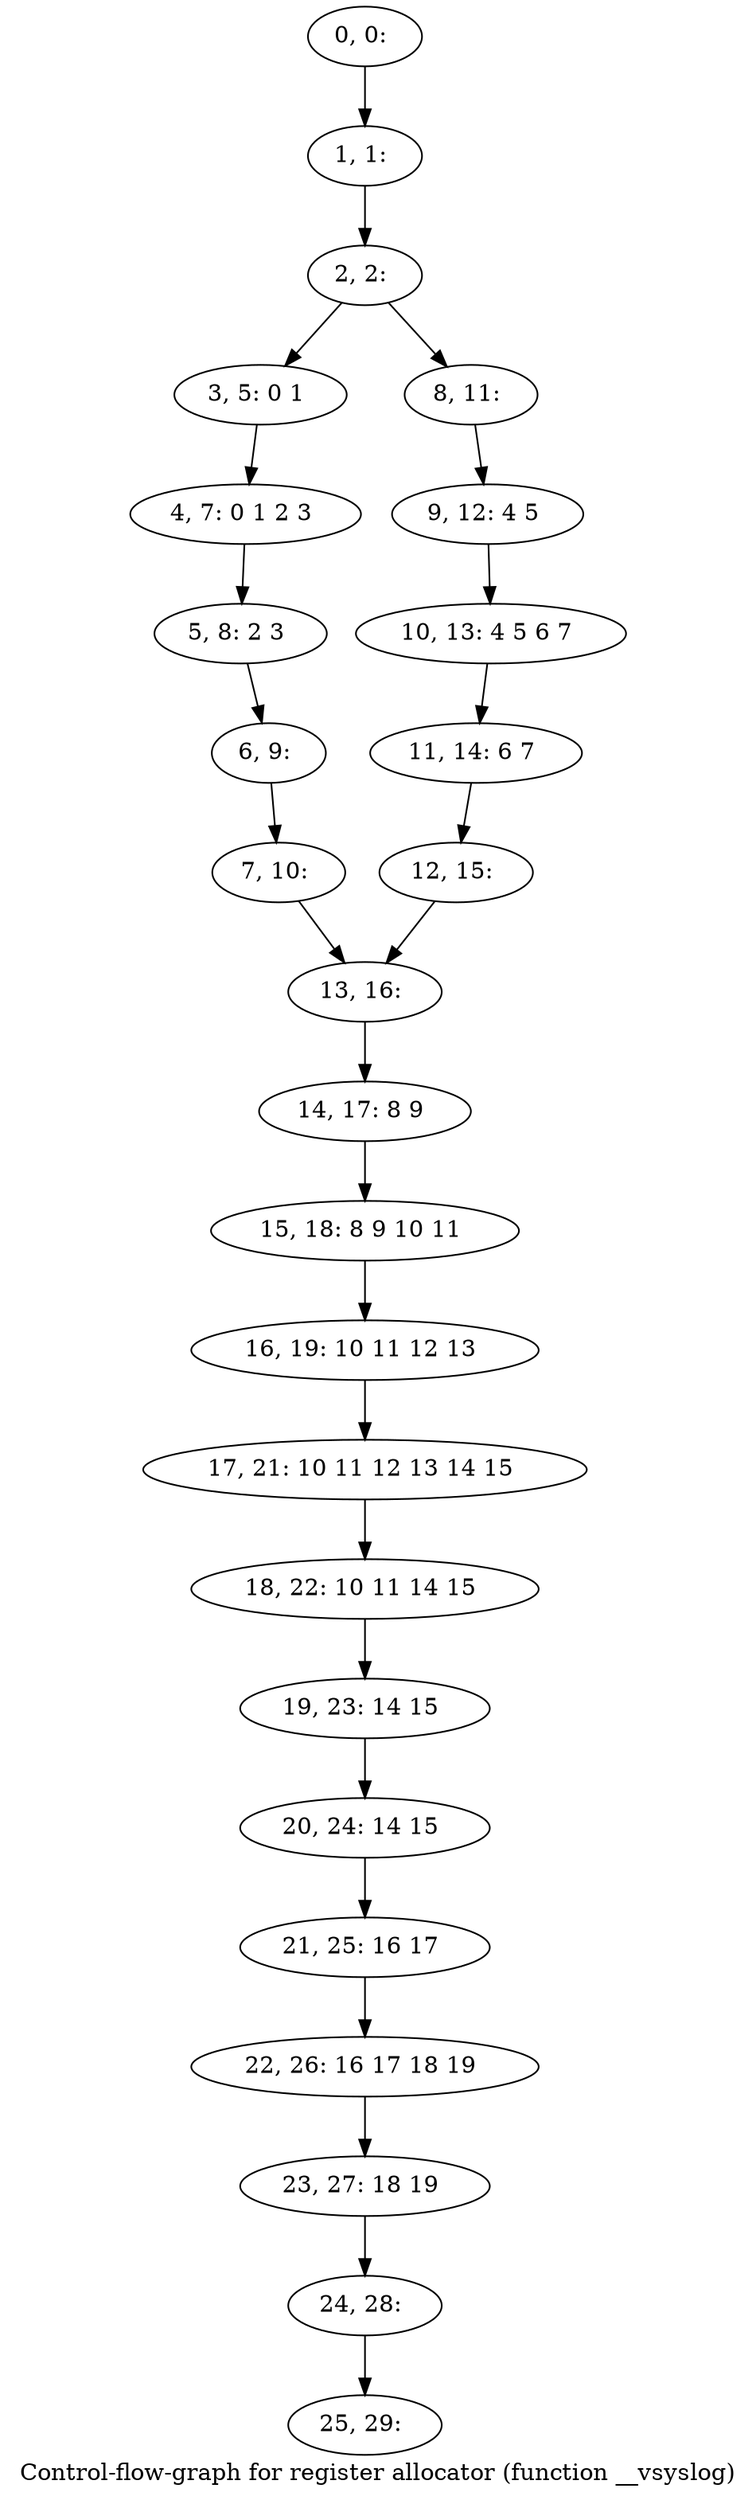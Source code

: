 digraph G {
graph [label="Control-flow-graph for register allocator (function __vsyslog)"]
0[label="0, 0: "];
1[label="1, 1: "];
2[label="2, 2: "];
3[label="3, 5: 0 1 "];
4[label="4, 7: 0 1 2 3 "];
5[label="5, 8: 2 3 "];
6[label="6, 9: "];
7[label="7, 10: "];
8[label="8, 11: "];
9[label="9, 12: 4 5 "];
10[label="10, 13: 4 5 6 7 "];
11[label="11, 14: 6 7 "];
12[label="12, 15: "];
13[label="13, 16: "];
14[label="14, 17: 8 9 "];
15[label="15, 18: 8 9 10 11 "];
16[label="16, 19: 10 11 12 13 "];
17[label="17, 21: 10 11 12 13 14 15 "];
18[label="18, 22: 10 11 14 15 "];
19[label="19, 23: 14 15 "];
20[label="20, 24: 14 15 "];
21[label="21, 25: 16 17 "];
22[label="22, 26: 16 17 18 19 "];
23[label="23, 27: 18 19 "];
24[label="24, 28: "];
25[label="25, 29: "];
0->1 ;
1->2 ;
2->3 ;
2->8 ;
3->4 ;
4->5 ;
5->6 ;
6->7 ;
7->13 ;
8->9 ;
9->10 ;
10->11 ;
11->12 ;
12->13 ;
13->14 ;
14->15 ;
15->16 ;
16->17 ;
17->18 ;
18->19 ;
19->20 ;
20->21 ;
21->22 ;
22->23 ;
23->24 ;
24->25 ;
}

